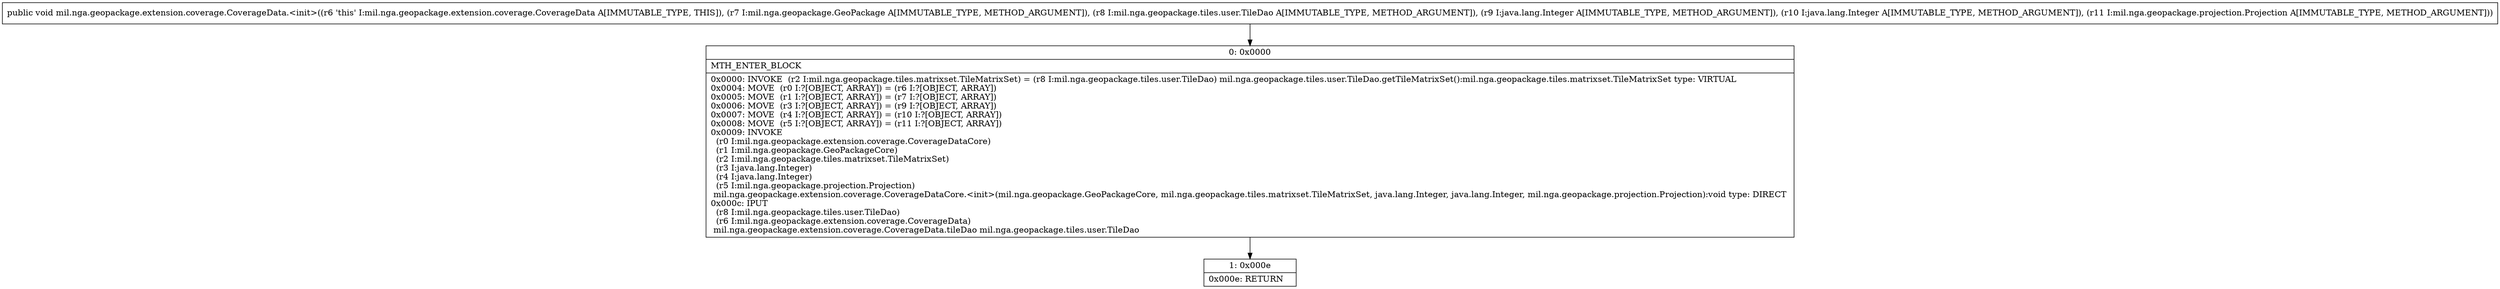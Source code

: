 digraph "CFG formil.nga.geopackage.extension.coverage.CoverageData.\<init\>(Lmil\/nga\/geopackage\/GeoPackage;Lmil\/nga\/geopackage\/tiles\/user\/TileDao;Ljava\/lang\/Integer;Ljava\/lang\/Integer;Lmil\/nga\/geopackage\/projection\/Projection;)V" {
Node_0 [shape=record,label="{0\:\ 0x0000|MTH_ENTER_BLOCK\l|0x0000: INVOKE  (r2 I:mil.nga.geopackage.tiles.matrixset.TileMatrixSet) = (r8 I:mil.nga.geopackage.tiles.user.TileDao) mil.nga.geopackage.tiles.user.TileDao.getTileMatrixSet():mil.nga.geopackage.tiles.matrixset.TileMatrixSet type: VIRTUAL \l0x0004: MOVE  (r0 I:?[OBJECT, ARRAY]) = (r6 I:?[OBJECT, ARRAY]) \l0x0005: MOVE  (r1 I:?[OBJECT, ARRAY]) = (r7 I:?[OBJECT, ARRAY]) \l0x0006: MOVE  (r3 I:?[OBJECT, ARRAY]) = (r9 I:?[OBJECT, ARRAY]) \l0x0007: MOVE  (r4 I:?[OBJECT, ARRAY]) = (r10 I:?[OBJECT, ARRAY]) \l0x0008: MOVE  (r5 I:?[OBJECT, ARRAY]) = (r11 I:?[OBJECT, ARRAY]) \l0x0009: INVOKE  \l  (r0 I:mil.nga.geopackage.extension.coverage.CoverageDataCore)\l  (r1 I:mil.nga.geopackage.GeoPackageCore)\l  (r2 I:mil.nga.geopackage.tiles.matrixset.TileMatrixSet)\l  (r3 I:java.lang.Integer)\l  (r4 I:java.lang.Integer)\l  (r5 I:mil.nga.geopackage.projection.Projection)\l mil.nga.geopackage.extension.coverage.CoverageDataCore.\<init\>(mil.nga.geopackage.GeoPackageCore, mil.nga.geopackage.tiles.matrixset.TileMatrixSet, java.lang.Integer, java.lang.Integer, mil.nga.geopackage.projection.Projection):void type: DIRECT \l0x000c: IPUT  \l  (r8 I:mil.nga.geopackage.tiles.user.TileDao)\l  (r6 I:mil.nga.geopackage.extension.coverage.CoverageData)\l mil.nga.geopackage.extension.coverage.CoverageData.tileDao mil.nga.geopackage.tiles.user.TileDao \l}"];
Node_1 [shape=record,label="{1\:\ 0x000e|0x000e: RETURN   \l}"];
MethodNode[shape=record,label="{public void mil.nga.geopackage.extension.coverage.CoverageData.\<init\>((r6 'this' I:mil.nga.geopackage.extension.coverage.CoverageData A[IMMUTABLE_TYPE, THIS]), (r7 I:mil.nga.geopackage.GeoPackage A[IMMUTABLE_TYPE, METHOD_ARGUMENT]), (r8 I:mil.nga.geopackage.tiles.user.TileDao A[IMMUTABLE_TYPE, METHOD_ARGUMENT]), (r9 I:java.lang.Integer A[IMMUTABLE_TYPE, METHOD_ARGUMENT]), (r10 I:java.lang.Integer A[IMMUTABLE_TYPE, METHOD_ARGUMENT]), (r11 I:mil.nga.geopackage.projection.Projection A[IMMUTABLE_TYPE, METHOD_ARGUMENT])) }"];
MethodNode -> Node_0;
Node_0 -> Node_1;
}

